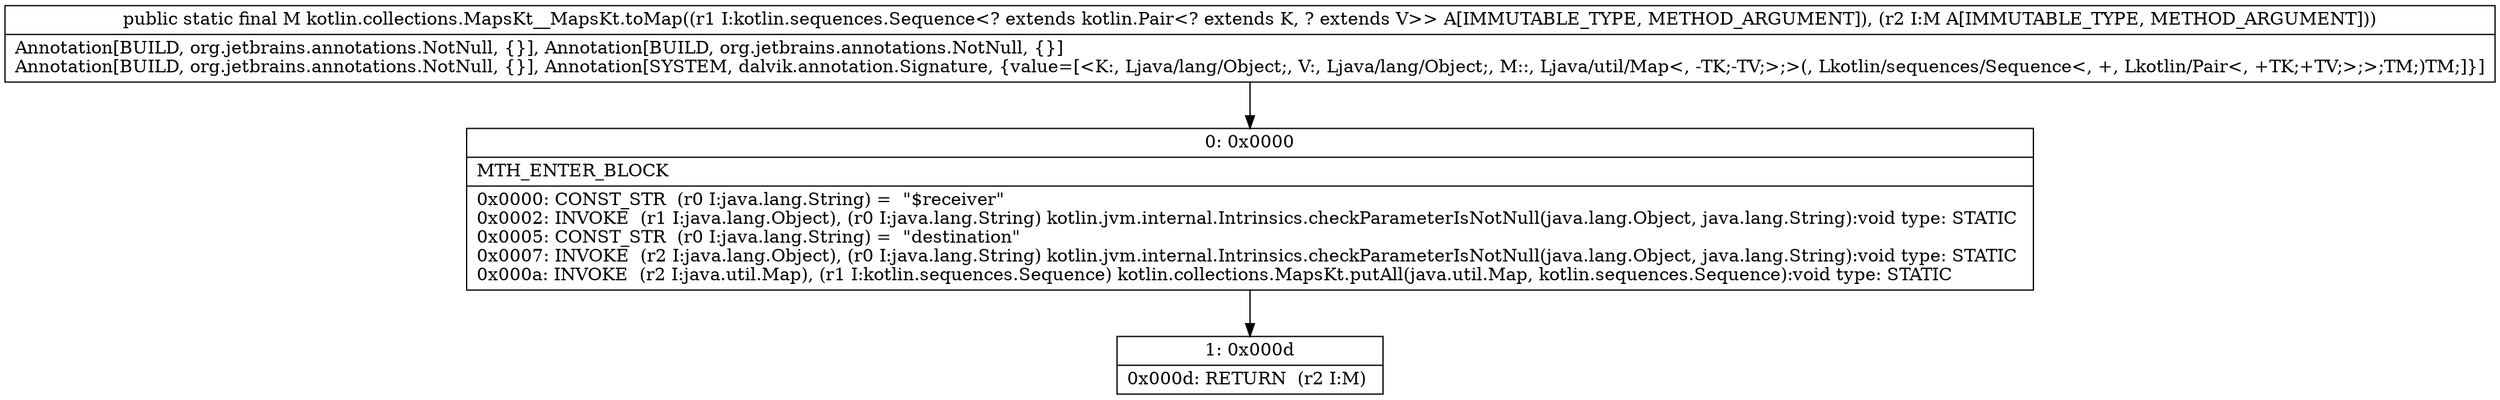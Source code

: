 digraph "CFG forkotlin.collections.MapsKt__MapsKt.toMap(Lkotlin\/sequences\/Sequence;Ljava\/util\/Map;)Ljava\/util\/Map;" {
Node_0 [shape=record,label="{0\:\ 0x0000|MTH_ENTER_BLOCK\l|0x0000: CONST_STR  (r0 I:java.lang.String) =  \"$receiver\" \l0x0002: INVOKE  (r1 I:java.lang.Object), (r0 I:java.lang.String) kotlin.jvm.internal.Intrinsics.checkParameterIsNotNull(java.lang.Object, java.lang.String):void type: STATIC \l0x0005: CONST_STR  (r0 I:java.lang.String) =  \"destination\" \l0x0007: INVOKE  (r2 I:java.lang.Object), (r0 I:java.lang.String) kotlin.jvm.internal.Intrinsics.checkParameterIsNotNull(java.lang.Object, java.lang.String):void type: STATIC \l0x000a: INVOKE  (r2 I:java.util.Map), (r1 I:kotlin.sequences.Sequence) kotlin.collections.MapsKt.putAll(java.util.Map, kotlin.sequences.Sequence):void type: STATIC \l}"];
Node_1 [shape=record,label="{1\:\ 0x000d|0x000d: RETURN  (r2 I:M) \l}"];
MethodNode[shape=record,label="{public static final M kotlin.collections.MapsKt__MapsKt.toMap((r1 I:kotlin.sequences.Sequence\<? extends kotlin.Pair\<? extends K, ? extends V\>\> A[IMMUTABLE_TYPE, METHOD_ARGUMENT]), (r2 I:M A[IMMUTABLE_TYPE, METHOD_ARGUMENT]))  | Annotation[BUILD, org.jetbrains.annotations.NotNull, \{\}], Annotation[BUILD, org.jetbrains.annotations.NotNull, \{\}]\lAnnotation[BUILD, org.jetbrains.annotations.NotNull, \{\}], Annotation[SYSTEM, dalvik.annotation.Signature, \{value=[\<K:, Ljava\/lang\/Object;, V:, Ljava\/lang\/Object;, M::, Ljava\/util\/Map\<, \-TK;\-TV;\>;\>(, Lkotlin\/sequences\/Sequence\<, +, Lkotlin\/Pair\<, +TK;+TV;\>;\>;TM;)TM;]\}]\l}"];
MethodNode -> Node_0;
Node_0 -> Node_1;
}

